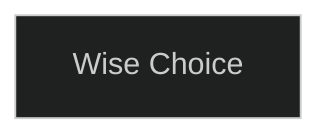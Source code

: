 ---
config:
  theme: dark
---
flowchart TD

    wise_choice[Wise Choice]
    click wise_choice callback "
        Wise Choice<br>
        <br>
        Cost: 6 motes<br>
        Duration: Instant<br>
        Minimum Lore: 2<br>
        Minimum Essence: 1<br>
        <br>
        Life is full of choices. This Charm gives a Sidereal the
        edge on mere mortals by allowing them to make the best
        choice when confronted with many options. However, this
        Charm allows only a brief peek into the future, not an
        extended glimpse into all the consequences of the decision.
        So, the short-term benefits won through using Essence in this
        way might easily be outweighed by the long-term downfalls.
        "